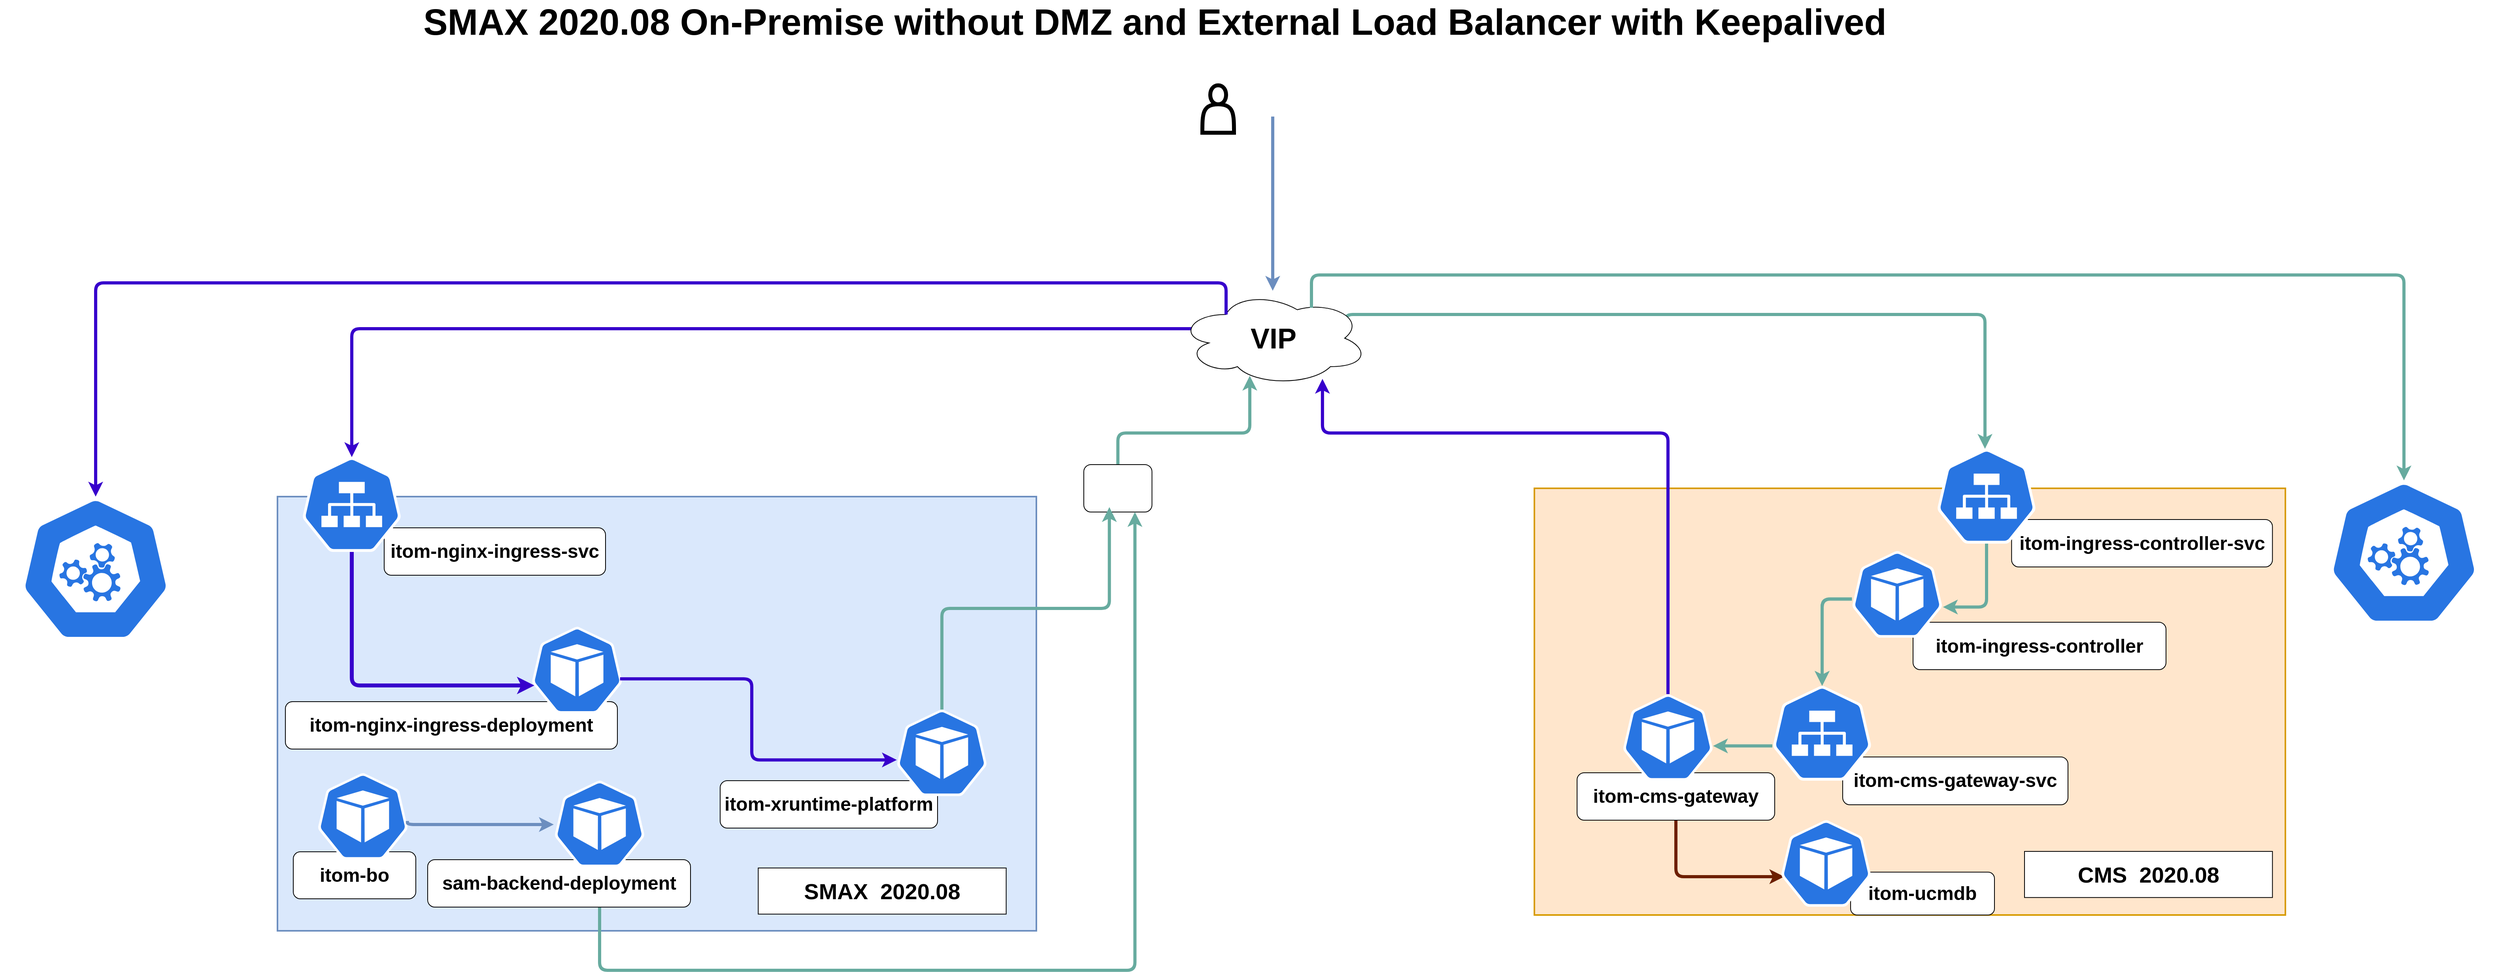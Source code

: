<mxfile version="13.0.3" type="device"><diagram name="Page-1" id="74b105a0-9070-1c63-61bc-23e55f88626e"><mxGraphModel dx="2844" dy="3124.5" grid="1" gridSize="10" guides="1" tooltips="1" connect="1" arrows="1" fold="1" page="1" pageScale="1.5" pageWidth="1169" pageHeight="827" background="none" math="0" shadow="0"><root><mxCell id="0" style=";html=1;"/><mxCell id="1" style=";html=1;" parent="0"/><mxCell id="10b056a9c633e61c-4" value="" style="strokeWidth=2;dashed=0;align=center;fontSize=24;shape=rect;verticalLabelPosition=bottom;verticalAlign=top;fillColor=#dae8fc;strokeColor=#6c8ebf;" parent="1" vertex="1"><mxGeometry x="690" y="80.5" width="960" height="549.5" as="geometry"/></mxCell><mxCell id="-14WIWxM72H7kaHFedqE-4" value="&lt;h6 style=&quot;font-size: 24px;&quot;&gt;&lt;font style=&quot;font-size: 24px;&quot;&gt;itom-nginx-ingress-svc&lt;/font&gt;&lt;/h6&gt;" style="rounded=1;whiteSpace=wrap;html=1;fontSize=24;" parent="10b056a9c633e61c-4" vertex="1"><mxGeometry x="135" y="39.5" width="280" height="60" as="geometry"/></mxCell><mxCell id="-14WIWxM72H7kaHFedqE-17" value="&lt;h6 style=&quot;font-size: 24px&quot;&gt;itom-nginx-ingress-deployment&lt;/h6&gt;" style="rounded=1;whiteSpace=wrap;html=1;fontSize=24;" parent="10b056a9c633e61c-4" vertex="1"><mxGeometry x="10" y="259.5" width="420" height="60" as="geometry"/></mxCell><mxCell id="-9Klikn-GJSqseWVJtm0-46" value="&lt;h6 style=&quot;font-size: 24px&quot;&gt;itom-xruntime-platform&lt;br&gt;&lt;/h6&gt;" style="rounded=1;whiteSpace=wrap;html=1;fontSize=24;" parent="10b056a9c633e61c-4" vertex="1"><mxGeometry x="560" y="359.5" width="275" height="60" as="geometry"/></mxCell><mxCell id="10b056a9c633e61c-5" value="&lt;h3&gt;&lt;font style=&quot;font-size: 28px&quot;&gt;SMAX&amp;nbsp; 2020.08&lt;/font&gt;&lt;/h3&gt;" style="strokeWidth=1;dashed=0;align=center;fontSize=20;shape=rect;fillColor=#ffffff;strokeColor=#000000;fontStyle=1;whiteSpace=wrap;html=1;" parent="10b056a9c633e61c-4" vertex="1"><mxGeometry x="608.175" y="469.999" width="313.644" height="58.378" as="geometry"/></mxCell><mxCell id="-14WIWxM72H7kaHFedqE-3" value="" style="html=1;dashed=0;whitespace=wrap;fillColor=#2875E2;strokeColor=#ffffff;points=[[0.005,0.63,0],[0.1,0.2,0],[0.9,0.2,0],[0.5,0,0],[0.995,0.63,0],[0.72,0.99,0],[0.5,1,0],[0.28,0.99,0]];shape=mxgraph.kubernetes.icon;prIcon=svc" parent="10b056a9c633e61c-4" vertex="1"><mxGeometry x="30" y="-50" width="128" height="120" as="geometry"/></mxCell><mxCell id="-14WIWxM72H7kaHFedqE-6" value="" style="html=1;dashed=0;whitespace=wrap;fillColor=#2875E2;strokeColor=#ffffff;points=[[0.005,0.63,0],[0.1,0.2,0],[0.9,0.2,0],[0.5,0,0],[0.995,0.63,0],[0.72,0.99,0],[0.5,1,0],[0.28,0.99,0]];shape=mxgraph.kubernetes.icon;prIcon=pod" parent="10b056a9c633e61c-4" vertex="1"><mxGeometry x="300" y="164.75" width="158" height="110" as="geometry"/></mxCell><mxCell id="-14WIWxM72H7kaHFedqE-22" value="" style="edgeStyle=elbowEdgeStyle;elbow=vertical;endArrow=classic;html=1;fontSize=24;exitX=0.5;exitY=1;exitDx=0;exitDy=0;exitPerimeter=0;entryX=0.158;entryY=0.675;entryDx=0;entryDy=0;entryPerimeter=0;fillColor=#6a00ff;strokeColor=#3700CC;strokeWidth=5;" parent="10b056a9c633e61c-4" source="-14WIWxM72H7kaHFedqE-3" target="-14WIWxM72H7kaHFedqE-6" edge="1"><mxGeometry width="50" height="50" relative="1" as="geometry"><mxPoint x="960" y="170" as="sourcePoint"/><mxPoint x="1010" y="120" as="targetPoint"/><Array as="points"><mxPoint x="190" y="239"/></Array></mxGeometry></mxCell><mxCell id="-9Klikn-GJSqseWVJtm0-32" value="" style="html=1;dashed=0;whitespace=wrap;fillColor=#2875E2;strokeColor=#ffffff;points=[[0.005,0.63,0],[0.1,0.2,0],[0.9,0.2,0],[0.5,0,0],[0.995,0.63,0],[0.72,0.99,0],[0.5,1,0],[0.28,0.99,0]];shape=mxgraph.kubernetes.icon;prIcon=pod" parent="10b056a9c633e61c-4" vertex="1"><mxGeometry x="761.5" y="269.5" width="158" height="109.5" as="geometry"/></mxCell><mxCell id="-9Klikn-GJSqseWVJtm0-41" value="" style="edgeStyle=elbowEdgeStyle;elbow=horizontal;endArrow=classic;html=1;fontSize=24;fontColor=#FF0000;exitX=0.844;exitY=0.599;exitDx=0;exitDy=0;exitPerimeter=0;entryX=0.139;entryY=0.582;entryDx=0;entryDy=0;entryPerimeter=0;fillColor=#6a00ff;strokeColor=#3700CC;strokeWidth=4;" parent="10b056a9c633e61c-4" source="-14WIWxM72H7kaHFedqE-6" target="-9Klikn-GJSqseWVJtm0-32" edge="1"><mxGeometry width="50" height="50" relative="1" as="geometry"><mxPoint x="190" y="59.5" as="sourcePoint"/><mxPoint x="240" y="9.5" as="targetPoint"/><Array as="points"><mxPoint x="600" y="260"/></Array></mxGeometry></mxCell><mxCell id="i5PmTLiRanAyO9ZdAB27-4" value="" style="edgeStyle=elbowEdgeStyle;elbow=vertical;endArrow=classic;html=1;strokeColor=#67AB9F;strokeWidth=4;fontSize=25;fontColor=#000000;exitX=0.5;exitY=0;exitDx=0;exitDy=0;exitPerimeter=0;entryX=0.375;entryY=0.896;entryDx=0;entryDy=0;entryPerimeter=0;" parent="1" source="ZFLKdTlkMoldrHivoYUC-21" target="i5PmTLiRanAyO9ZdAB27-1" edge="1"><mxGeometry width="50" height="50" relative="1" as="geometry"><mxPoint x="1530.5" y="135.75" as="sourcePoint"/><mxPoint x="2850" y="20" as="targetPoint"/><Array as="points"><mxPoint x="1850"/><mxPoint x="1790" y="-40"/><mxPoint x="1790" y="-20"/><mxPoint x="1850" y="20"/><mxPoint x="2070" y="-40"/></Array></mxGeometry></mxCell><mxCell id="-9Klikn-GJSqseWVJtm0-53" value="" style="edgeStyle=elbowEdgeStyle;elbow=vertical;endArrow=classic;html=1;strokeColor=#67AB9F;strokeWidth=4;fontSize=25;fontColor=#000000;exitX=0.875;exitY=0.5;exitDx=0;exitDy=0;exitPerimeter=0;" parent="1" source="i5PmTLiRanAyO9ZdAB27-1" edge="1"><mxGeometry width="50" height="50" relative="1" as="geometry"><mxPoint x="2789.995" y="-39" as="sourcePoint"/><mxPoint x="2850" y="20" as="targetPoint"/><Array as="points"><mxPoint x="2380" y="-150"/><mxPoint x="2750" y="-39"/><mxPoint x="3010" y="-510"/><mxPoint x="2040" y="-550"/><mxPoint x="2280" y="-240"/><mxPoint x="2540" y="-210"/><mxPoint x="2030" y="-170"/><mxPoint x="2180" y="-250"/><mxPoint x="1910"/><mxPoint x="1800"/><mxPoint x="1920" y="-20"/></Array></mxGeometry></mxCell><mxCell id="SQPTXA1OQQ7s7Q6AD8HG-1" value="&lt;font style=&quot;font-size: 46px&quot;&gt;&lt;b&gt;SMAX 2020.08&amp;nbsp;&lt;/b&gt;&lt;/font&gt;&lt;span style=&quot;font-size: 46px&quot;&gt;&lt;b&gt;On-Premise without DMZ and External Load Balancer with Keepalived&lt;/b&gt;&lt;/span&gt;" style="text;html=1;strokeColor=none;fillColor=none;align=center;verticalAlign=middle;whiteSpace=wrap;rounded=0;" parent="1" vertex="1"><mxGeometry x="830" y="-530" width="1940" height="20" as="geometry"/></mxCell><mxCell id="HA7LfoH9yUHnoPistQO2-2" value="" style="edgeStyle=elbowEdgeStyle;elbow=vertical;endArrow=classic;html=1;entryX=0.5;entryY=0;entryDx=0;entryDy=0;entryPerimeter=0;fillColor=#6a00ff;strokeColor=#3700CC;strokeWidth=4;exitX=0.07;exitY=0.4;exitDx=0;exitDy=0;exitPerimeter=0;" parent="1" source="i5PmTLiRanAyO9ZdAB27-1" target="-14WIWxM72H7kaHFedqE-3" edge="1"><mxGeometry width="50" height="50" relative="1" as="geometry"><mxPoint x="1130" y="-120" as="sourcePoint"/><mxPoint x="2100" y="-20" as="targetPoint"/><Array as="points"><mxPoint x="1420" y="-132"/></Array></mxGeometry></mxCell><mxCell id="i5PmTLiRanAyO9ZdAB27-1" value="&lt;font size=&quot;1&quot;&gt;&lt;b style=&quot;font-size: 36px&quot;&gt;VIP&lt;/b&gt;&lt;/font&gt;" style="ellipse;shape=cloud;whiteSpace=wrap;html=1;" parent="1" vertex="1"><mxGeometry x="1830" y="-180" width="240" height="120" as="geometry"/></mxCell><mxCell id="HijkBKaD8JlObr1TLmfK-1" value="" style="html=1;dashed=0;whitespace=wrap;fillColor=#2875E2;strokeColor=#ffffff;points=[[0.005,0.63,0],[0.1,0.2,0],[0.9,0.2,0],[0.5,0,0],[0.995,0.63,0],[0.72,0.99,0],[0.5,1,0],[0.28,0.99,0]];shape=mxgraph.kubernetes.icon;prIcon=master" parent="1" vertex="1"><mxGeometry x="340" y="80.5" width="240" height="183" as="geometry"/></mxCell><mxCell id="HijkBKaD8JlObr1TLmfK-3" value="" style="edgeStyle=elbowEdgeStyle;elbow=vertical;endArrow=classic;html=1;fillColor=#6a00ff;strokeColor=#3700CC;strokeWidth=4;exitX=0.25;exitY=0.25;exitDx=0;exitDy=0;exitPerimeter=0;" parent="1" source="i5PmTLiRanAyO9ZdAB27-1" target="HijkBKaD8JlObr1TLmfK-1" edge="1"><mxGeometry width="50" height="50" relative="1" as="geometry"><mxPoint x="730" y="-80" as="sourcePoint"/><mxPoint x="480" y="-100" as="targetPoint"/><Array as="points"><mxPoint x="1400" y="-190"/><mxPoint x="1620" y="-269"/><mxPoint x="1740" y="-230"/><mxPoint x="670" y="-80"/><mxPoint x="550"/><mxPoint x="450" y="-70"/></Array></mxGeometry></mxCell><mxCell id="pdDiVN5N3u6u0G1Ltvb9-10" value="" style="strokeWidth=2;dashed=0;align=center;fontSize=20;shape=rect;verticalLabelPosition=bottom;verticalAlign=top;fillColor=#ffe6cc;strokeColor=#d79b00;" parent="1" vertex="1"><mxGeometry x="2280" y="70" width="950" height="540" as="geometry"/></mxCell><mxCell id="ZFLKdTlkMoldrHivoYUC-20" value="" style="edgeStyle=elbowEdgeStyle;elbow=horizontal;endArrow=classic;html=1;strokeColor=#6D1F00;strokeWidth=4;exitX=0.5;exitY=0;exitDx=0;exitDy=0;entryX=0.165;entryY=0.653;entryDx=0;entryDy=0;entryPerimeter=0;fillColor=#a0522d;" parent="pdDiVN5N3u6u0G1Ltvb9-10" source="9FmO3d0skmC3T3CLmtCb-1" target="ZFLKdTlkMoldrHivoYUC-18" edge="1"><mxGeometry width="50" height="50" relative="1" as="geometry"><mxPoint x="90" y="540" as="sourcePoint"/><mxPoint x="140" y="490" as="targetPoint"/><Array as="points"><mxPoint x="179" y="460"/></Array></mxGeometry></mxCell><mxCell id="ZFLKdTlkMoldrHivoYUC-19" value="&lt;h6 style=&quot;font-size: 24px&quot;&gt;itom-ucmdb&lt;/h6&gt;" style="rounded=1;whiteSpace=wrap;html=1;fontSize=24;" parent="pdDiVN5N3u6u0G1Ltvb9-10" vertex="1"><mxGeometry x="400" y="485.75" width="182" height="54.25" as="geometry"/></mxCell><mxCell id="9FmO3d0skmC3T3CLmtCb-1" value="&lt;h6 style=&quot;font-size: 24px&quot;&gt;itom-cms-gateway&lt;br&gt;&lt;/h6&gt;" style="rounded=1;whiteSpace=wrap;html=1;fontSize=24;" parent="pdDiVN5N3u6u0G1Ltvb9-10" vertex="1"><mxGeometry x="54" y="360" width="250" height="60" as="geometry"/></mxCell><mxCell id="9FmO3d0skmC3T3CLmtCb-3" value="&lt;h6 style=&quot;font-size: 24px&quot;&gt;&lt;font style=&quot;font-size: 24px&quot;&gt;itom-cms-gateway-svc&lt;/font&gt;&lt;/h6&gt;" style="rounded=1;whiteSpace=wrap;html=1;fontSize=24;" parent="pdDiVN5N3u6u0G1Ltvb9-10" vertex="1"><mxGeometry x="390" y="340" width="285" height="60.5" as="geometry"/></mxCell><mxCell id="pdDiVN5N3u6u0G1Ltvb9-11" value="&lt;h6 style=&quot;font-size: 24px&quot;&gt;itom-ingress-controller&lt;/h6&gt;" style="rounded=1;whiteSpace=wrap;html=1;fontSize=24;" parent="pdDiVN5N3u6u0G1Ltvb9-10" vertex="1"><mxGeometry x="479.0" y="169.5" width="320" height="60" as="geometry"/></mxCell><mxCell id="pdDiVN5N3u6u0G1Ltvb9-12" value="&lt;h6 style=&quot;font-size: 24px&quot;&gt;&lt;font style=&quot;font-size: 24px&quot;&gt;itom-ingress-controller-svc&lt;/font&gt;&lt;/h6&gt;" style="rounded=1;whiteSpace=wrap;html=1;fontSize=24;" parent="pdDiVN5N3u6u0G1Ltvb9-10" vertex="1"><mxGeometry x="603.65" y="39.5" width="330" height="60" as="geometry"/></mxCell><mxCell id="pdDiVN5N3u6u0G1Ltvb9-13" value="" style="html=1;dashed=0;whitespace=wrap;fillColor=#2875E2;strokeColor=#ffffff;points=[[0.005,0.63,0],[0.1,0.2,0],[0.9,0.2,0],[0.5,0,0],[0.995,0.63,0],[0.72,0.99,0],[0.5,1,0],[0.28,0.99,0]];shape=mxgraph.kubernetes.icon;prIcon=svc" parent="pdDiVN5N3u6u0G1Ltvb9-10" vertex="1"><mxGeometry x="508" y="-50" width="128" height="120" as="geometry"/></mxCell><mxCell id="pdDiVN5N3u6u0G1Ltvb9-14" value="&lt;h3&gt;&lt;font style=&quot;font-size: 28px&quot;&gt;CMS&amp;nbsp; 2020.08&lt;/font&gt;&lt;/h3&gt;" style="strokeWidth=1;dashed=0;align=center;fontSize=20;shape=rect;fillColor=#ffffff;strokeColor=#000000;fontStyle=1;whiteSpace=wrap;html=1;" parent="pdDiVN5N3u6u0G1Ltvb9-10" vertex="1"><mxGeometry x="620.005" y="459.499" width="313.644" height="58.378" as="geometry"/></mxCell><mxCell id="pdDiVN5N3u6u0G1Ltvb9-15" value="" style="html=1;dashed=0;whitespace=wrap;fillColor=#2875E2;strokeColor=#ffffff;points=[[0.005,0.63,0],[0.1,0.2,0],[0.9,0.2,0],[0.5,0,0],[0.995,0.63,0],[0.72,0.99,0],[0.5,1,0],[0.28,0.99,0]];shape=mxgraph.kubernetes.icon;prIcon=pod" parent="pdDiVN5N3u6u0G1Ltvb9-10" vertex="1"><mxGeometry x="90" y="260.5" width="158" height="109.5" as="geometry"/></mxCell><mxCell id="pdDiVN5N3u6u0G1Ltvb9-16" value="" style="html=1;dashed=0;whitespace=wrap;fillColor=#2875E2;strokeColor=#ffffff;points=[[0.005,0.63,0],[0.1,0.2,0],[0.9,0.2,0],[0.5,0,0],[0.995,0.63,0],[0.72,0.99,0],[0.5,1,0],[0.28,0.99,0]];shape=mxgraph.kubernetes.icon;prIcon=pod" parent="pdDiVN5N3u6u0G1Ltvb9-10" vertex="1"><mxGeometry x="380" y="79.5" width="158" height="109.5" as="geometry"/></mxCell><mxCell id="pdDiVN5N3u6u0G1Ltvb9-17" value="" style="edgeStyle=elbowEdgeStyle;elbow=horizontal;endArrow=classic;html=1;strokeWidth=4;entryX=0.5;entryY=0;entryDx=0;entryDy=0;entryPerimeter=0;fillColor=#60a917;strokeColor=#67AB9F;exitX=0.137;exitY=0.554;exitDx=0;exitDy=0;exitPerimeter=0;" parent="pdDiVN5N3u6u0G1Ltvb9-10" source="pdDiVN5N3u6u0G1Ltvb9-16" target="9FmO3d0skmC3T3CLmtCb-2" edge="1"><mxGeometry width="50" height="50" relative="1" as="geometry"><mxPoint x="439" y="189.5" as="sourcePoint"/><mxPoint x="370" y="119.5" as="targetPoint"/><Array as="points"><mxPoint x="364" y="134"/><mxPoint x="350" y="80"/><mxPoint x="364" y="230"/><mxPoint x="400" y="240"/><mxPoint x="364" y="270"/><mxPoint x="439" y="230"/><mxPoint x="400" y="350"/><mxPoint x="310" y="150"/></Array></mxGeometry></mxCell><mxCell id="pdDiVN5N3u6u0G1Ltvb9-18" value="" style="edgeStyle=segmentEdgeStyle;endArrow=classic;html=1;strokeColor=#67AB9F;strokeWidth=4;entryX=0.866;entryY=0.646;entryDx=0;entryDy=0;entryPerimeter=0;exitX=0.5;exitY=1;exitDx=0;exitDy=0;exitPerimeter=0;" parent="pdDiVN5N3u6u0G1Ltvb9-10" source="pdDiVN5N3u6u0G1Ltvb9-13" target="pdDiVN5N3u6u0G1Ltvb9-16" edge="1"><mxGeometry width="50" height="50" relative="1" as="geometry"><mxPoint x="460" y="309.5" as="sourcePoint"/><mxPoint x="510" y="259.5" as="targetPoint"/><Array as="points"><mxPoint x="572" y="150"/></Array></mxGeometry></mxCell><mxCell id="9FmO3d0skmC3T3CLmtCb-2" value="" style="html=1;dashed=0;whitespace=wrap;fillColor=#2875E2;strokeColor=#ffffff;points=[[0.005,0.63,0],[0.1,0.2,0],[0.9,0.2,0],[0.5,0,0],[0.995,0.63,0],[0.72,0.99,0],[0.5,1,0],[0.28,0.99,0]];shape=mxgraph.kubernetes.icon;prIcon=svc" parent="pdDiVN5N3u6u0G1Ltvb9-10" vertex="1"><mxGeometry x="300" y="250" width="128" height="120" as="geometry"/></mxCell><mxCell id="9FmO3d0skmC3T3CLmtCb-4" value="" style="edgeStyle=segmentEdgeStyle;endArrow=classic;html=1;strokeWidth=4;strokeColor=#67AB9F;" parent="pdDiVN5N3u6u0G1Ltvb9-10" edge="1"><mxGeometry width="50" height="50" relative="1" as="geometry"><mxPoint x="301" y="326" as="sourcePoint"/><mxPoint x="226" y="326" as="targetPoint"/><Array as="points"><mxPoint x="275" y="326"/></Array></mxGeometry></mxCell><mxCell id="9FmO3d0skmC3T3CLmtCb-11" value="" style="html=1;dashed=0;whitespace=wrap;fillColor=#2875E2;strokeColor=#ffffff;points=[[0.005,0.63,0],[0.1,0.2,0],[0.9,0.2,0],[0.5,0,0],[0.995,0.63,0],[0.72,0.99,0],[0.5,1,0],[0.28,0.99,0]];shape=mxgraph.kubernetes.icon;prIcon=pod" parent="pdDiVN5N3u6u0G1Ltvb9-10" vertex="1"><mxGeometry x="380" y="79.5" width="158" height="109.5" as="geometry"/></mxCell><mxCell id="9FmO3d0skmC3T3CLmtCb-12" value="" style="edgeStyle=elbowEdgeStyle;elbow=horizontal;endArrow=classic;html=1;strokeWidth=4;entryX=0.5;entryY=0;entryDx=0;entryDy=0;entryPerimeter=0;fillColor=#60a917;strokeColor=#67AB9F;exitX=0.137;exitY=0.554;exitDx=0;exitDy=0;exitPerimeter=0;" parent="pdDiVN5N3u6u0G1Ltvb9-10" edge="1"><mxGeometry width="50" height="50" relative="1" as="geometry"><mxPoint x="401.646" y="140.163" as="sourcePoint"/><mxPoint x="364" y="250" as="targetPoint"/><Array as="points"><mxPoint x="364" y="134"/><mxPoint x="350" y="80"/><mxPoint x="364" y="230"/><mxPoint x="400" y="240"/><mxPoint x="364" y="270"/><mxPoint x="439" y="230"/><mxPoint x="400" y="350"/><mxPoint x="310" y="150"/></Array></mxGeometry></mxCell><mxCell id="ZFLKdTlkMoldrHivoYUC-18" value="" style="html=1;dashed=0;whitespace=wrap;fillColor=#2875E2;strokeColor=#ffffff;points=[[0.005,0.63,0],[0.1,0.2,0],[0.9,0.2,0],[0.5,0,0],[0.995,0.63,0],[0.72,0.99,0],[0.5,1,0],[0.28,0.99,0]];shape=mxgraph.kubernetes.icon;prIcon=pod" parent="pdDiVN5N3u6u0G1Ltvb9-10" vertex="1"><mxGeometry x="290" y="420" width="158" height="109.5" as="geometry"/></mxCell><mxCell id="i5PmTLiRanAyO9ZdAB27-2" value="" style="edgeStyle=elbowEdgeStyle;elbow=vertical;endArrow=classic;html=1;fillColor=#6a00ff;strokeColor=#3700CC;strokeWidth=4;exitX=0.5;exitY=0;exitDx=0;exitDy=0;exitPerimeter=0;entryX=0.758;entryY=0.929;entryDx=0;entryDy=0;entryPerimeter=0;" parent="1" source="pdDiVN5N3u6u0G1Ltvb9-15" target="i5PmTLiRanAyO9ZdAB27-1" edge="1"><mxGeometry width="50" height="50" relative="1" as="geometry"><mxPoint x="2437" y="180" as="sourcePoint"/><mxPoint x="2020" y="-130" as="targetPoint"/><Array as="points"><mxPoint x="2240"/><mxPoint x="2030" y="-130"/><mxPoint x="2330"/><mxPoint x="1260" y="-230"/><mxPoint x="1640" y="-180"/></Array></mxGeometry></mxCell><mxCell id="9FmO3d0skmC3T3CLmtCb-8" value="" style="shape=actor;whiteSpace=wrap;html=1;strokeWidth=5;" parent="1" vertex="1"><mxGeometry x="1860" y="-440" width="40" height="60" as="geometry"/></mxCell><mxCell id="9FmO3d0skmC3T3CLmtCb-10" value="" style="edgeStyle=segmentEdgeStyle;endArrow=classic;html=1;strokeColor=#6C8EBF;strokeWidth=4;" parent="1" edge="1"><mxGeometry width="50" height="50" relative="1" as="geometry"><mxPoint x="1949" y="-400.5" as="sourcePoint"/><mxPoint x="1949" y="-180" as="targetPoint"/></mxGeometry></mxCell><mxCell id="ZFLKdTlkMoldrHivoYUC-1" value="" style="html=1;dashed=0;whitespace=wrap;fillColor=#2875E2;strokeColor=#ffffff;points=[[0.005,0.63,0],[0.1,0.2,0],[0.9,0.2,0],[0.5,0,0],[0.995,0.63,0],[0.72,0.99,0],[0.5,1,0],[0.28,0.99,0]];shape=mxgraph.kubernetes.icon;prIcon=master" parent="1" vertex="1"><mxGeometry x="3260" y="60" width="240" height="183" as="geometry"/></mxCell><mxCell id="ZFLKdTlkMoldrHivoYUC-2" value="" style="edgeStyle=elbowEdgeStyle;elbow=vertical;endArrow=classic;html=1;exitX=0.7;exitY=0.179;exitDx=0;exitDy=0;exitPerimeter=0;entryX=0.5;entryY=0;entryDx=0;entryDy=0;entryPerimeter=0;strokeColor=#67AB9F;strokeWidth=4;" parent="1" source="i5PmTLiRanAyO9ZdAB27-1" target="ZFLKdTlkMoldrHivoYUC-1" edge="1"><mxGeometry width="50" height="50" relative="1" as="geometry"><mxPoint x="2260" y="-270" as="sourcePoint"/><mxPoint x="2310" y="-320" as="targetPoint"/><Array as="points"><mxPoint x="2400" y="-200"/><mxPoint x="2560" y="-270"/></Array></mxGeometry></mxCell><mxCell id="ZFLKdTlkMoldrHivoYUC-21" value="&lt;h6 style=&quot;font-size: 24px&quot;&gt;&lt;br&gt;&lt;/h6&gt;" style="rounded=1;whiteSpace=wrap;html=1;fontSize=24;" parent="1" vertex="1"><mxGeometry x="1710" y="40" width="86.25" height="60" as="geometry"/></mxCell><mxCell id="ZFLKdTlkMoldrHivoYUC-22" value="" style="edgeStyle=elbowEdgeStyle;elbow=vertical;endArrow=classic;html=1;strokeColor=#67AB9F;strokeWidth=4;fontSize=25;fontColor=#000000;exitX=0.5;exitY=0;exitDx=0;exitDy=0;exitPerimeter=0;entryX=0.375;entryY=0.896;entryDx=0;entryDy=0;entryPerimeter=0;" parent="1" source="-9Klikn-GJSqseWVJtm0-32" target="ZFLKdTlkMoldrHivoYUC-21" edge="1"><mxGeometry width="50" height="50" relative="1" as="geometry"><mxPoint x="1530.5" y="350" as="sourcePoint"/><mxPoint x="1920" y="-72.48" as="targetPoint"/><Array as="points"/></mxGeometry></mxCell><mxCell id="NQyB7iqCbvnBV-B2ZJa5-1" value="&lt;h6 style=&quot;font-size: 24px&quot;&gt;itom-bo&lt;br&gt;&lt;/h6&gt;" style="rounded=1;whiteSpace=wrap;html=1;fontSize=24;" vertex="1" parent="1"><mxGeometry x="710" y="530" width="155" height="59.5" as="geometry"/></mxCell><mxCell id="NQyB7iqCbvnBV-B2ZJa5-2" value="" style="html=1;dashed=0;whitespace=wrap;fillColor=#2875E2;strokeColor=#ffffff;points=[[0.005,0.63,0],[0.1,0.2,0],[0.9,0.2,0],[0.5,0,0],[0.995,0.63,0],[0.72,0.99,0],[0.5,1,0],[0.28,0.99,0]];shape=mxgraph.kubernetes.icon;prIcon=pod" vertex="1" parent="1"><mxGeometry x="719" y="430.5" width="158" height="109.5" as="geometry"/></mxCell><mxCell id="NQyB7iqCbvnBV-B2ZJa5-3" value="" style="edgeStyle=elbowEdgeStyle;elbow=vertical;endArrow=classic;html=1;strokeColor=#6c8ebf;strokeWidth=4;fillColor=#dae8fc;exitX=0.857;exitY=0.553;exitDx=0;exitDy=0;exitPerimeter=0;gradientColor=#7ea6e0;" edge="1" parent="1" source="NQyB7iqCbvnBV-B2ZJa5-2"><mxGeometry width="50" height="50" relative="1" as="geometry"><mxPoint x="169.448" y="397.196" as="sourcePoint"/><mxPoint x="1039.5" y="495.5" as="targetPoint"/><Array as="points"><mxPoint x="881" y="495.5"/><mxPoint x="881" y="525.5"/><mxPoint x="1081" y="485.5"/><mxPoint x="391" y="335.5"/><mxPoint x="361" y="335.5"/><mxPoint x="311" y="885.5"/><mxPoint x="861" y="335.5"/><mxPoint x="851" y="285.5"/></Array></mxGeometry></mxCell><mxCell id="NQyB7iqCbvnBV-B2ZJa5-5" value="" style="edgeStyle=elbowEdgeStyle;elbow=vertical;endArrow=classic;html=1;fillColor=#ffcd28;strokeColor=#67AB9F;entryX=0.75;entryY=1;entryDx=0;entryDy=0;strokeWidth=4;gradientColor=#ffa500;" edge="1" parent="1" source="NQyB7iqCbvnBV-B2ZJa5-4" target="ZFLKdTlkMoldrHivoYUC-21"><mxGeometry width="50" height="50" relative="1" as="geometry"><mxPoint x="1190" y="710" as="sourcePoint"/><mxPoint x="1899.88" y="190" as="targetPoint"/><Array as="points"><mxPoint x="1760" y="680"/><mxPoint x="1700" y="680"/><mxPoint x="1890" y="680"/><mxPoint x="1440" y="670"/><mxPoint x="1850" y="250"/><mxPoint x="1220" y="680"/><mxPoint x="1310" y="690"/><mxPoint x="1250" y="510"/><mxPoint x="1580" y="690"/></Array></mxGeometry></mxCell><mxCell id="NQyB7iqCbvnBV-B2ZJa5-6" value="&lt;h6 style=&quot;font-size: 24px&quot;&gt;sam-backend-deployment&lt;br&gt;&lt;/h6&gt;" style="rounded=1;whiteSpace=wrap;html=1;fontSize=24;" vertex="1" parent="1"><mxGeometry x="880" y="540" width="332.5" height="60" as="geometry"/></mxCell><mxCell id="NQyB7iqCbvnBV-B2ZJa5-4" value="" style="html=1;dashed=0;whitespace=wrap;fillColor=#2875E2;strokeColor=#ffffff;points=[[0.005,0.63,0],[0.1,0.2,0],[0.9,0.2,0],[0.5,0,0],[0.995,0.63,0],[0.72,0.99,0],[0.5,1,0],[0.28,0.99,0]];shape=mxgraph.kubernetes.icon;prIcon=pod" vertex="1" parent="1"><mxGeometry x="1018.5" y="440" width="158" height="109.5" as="geometry"/></mxCell></root></mxGraphModel></diagram></mxfile>